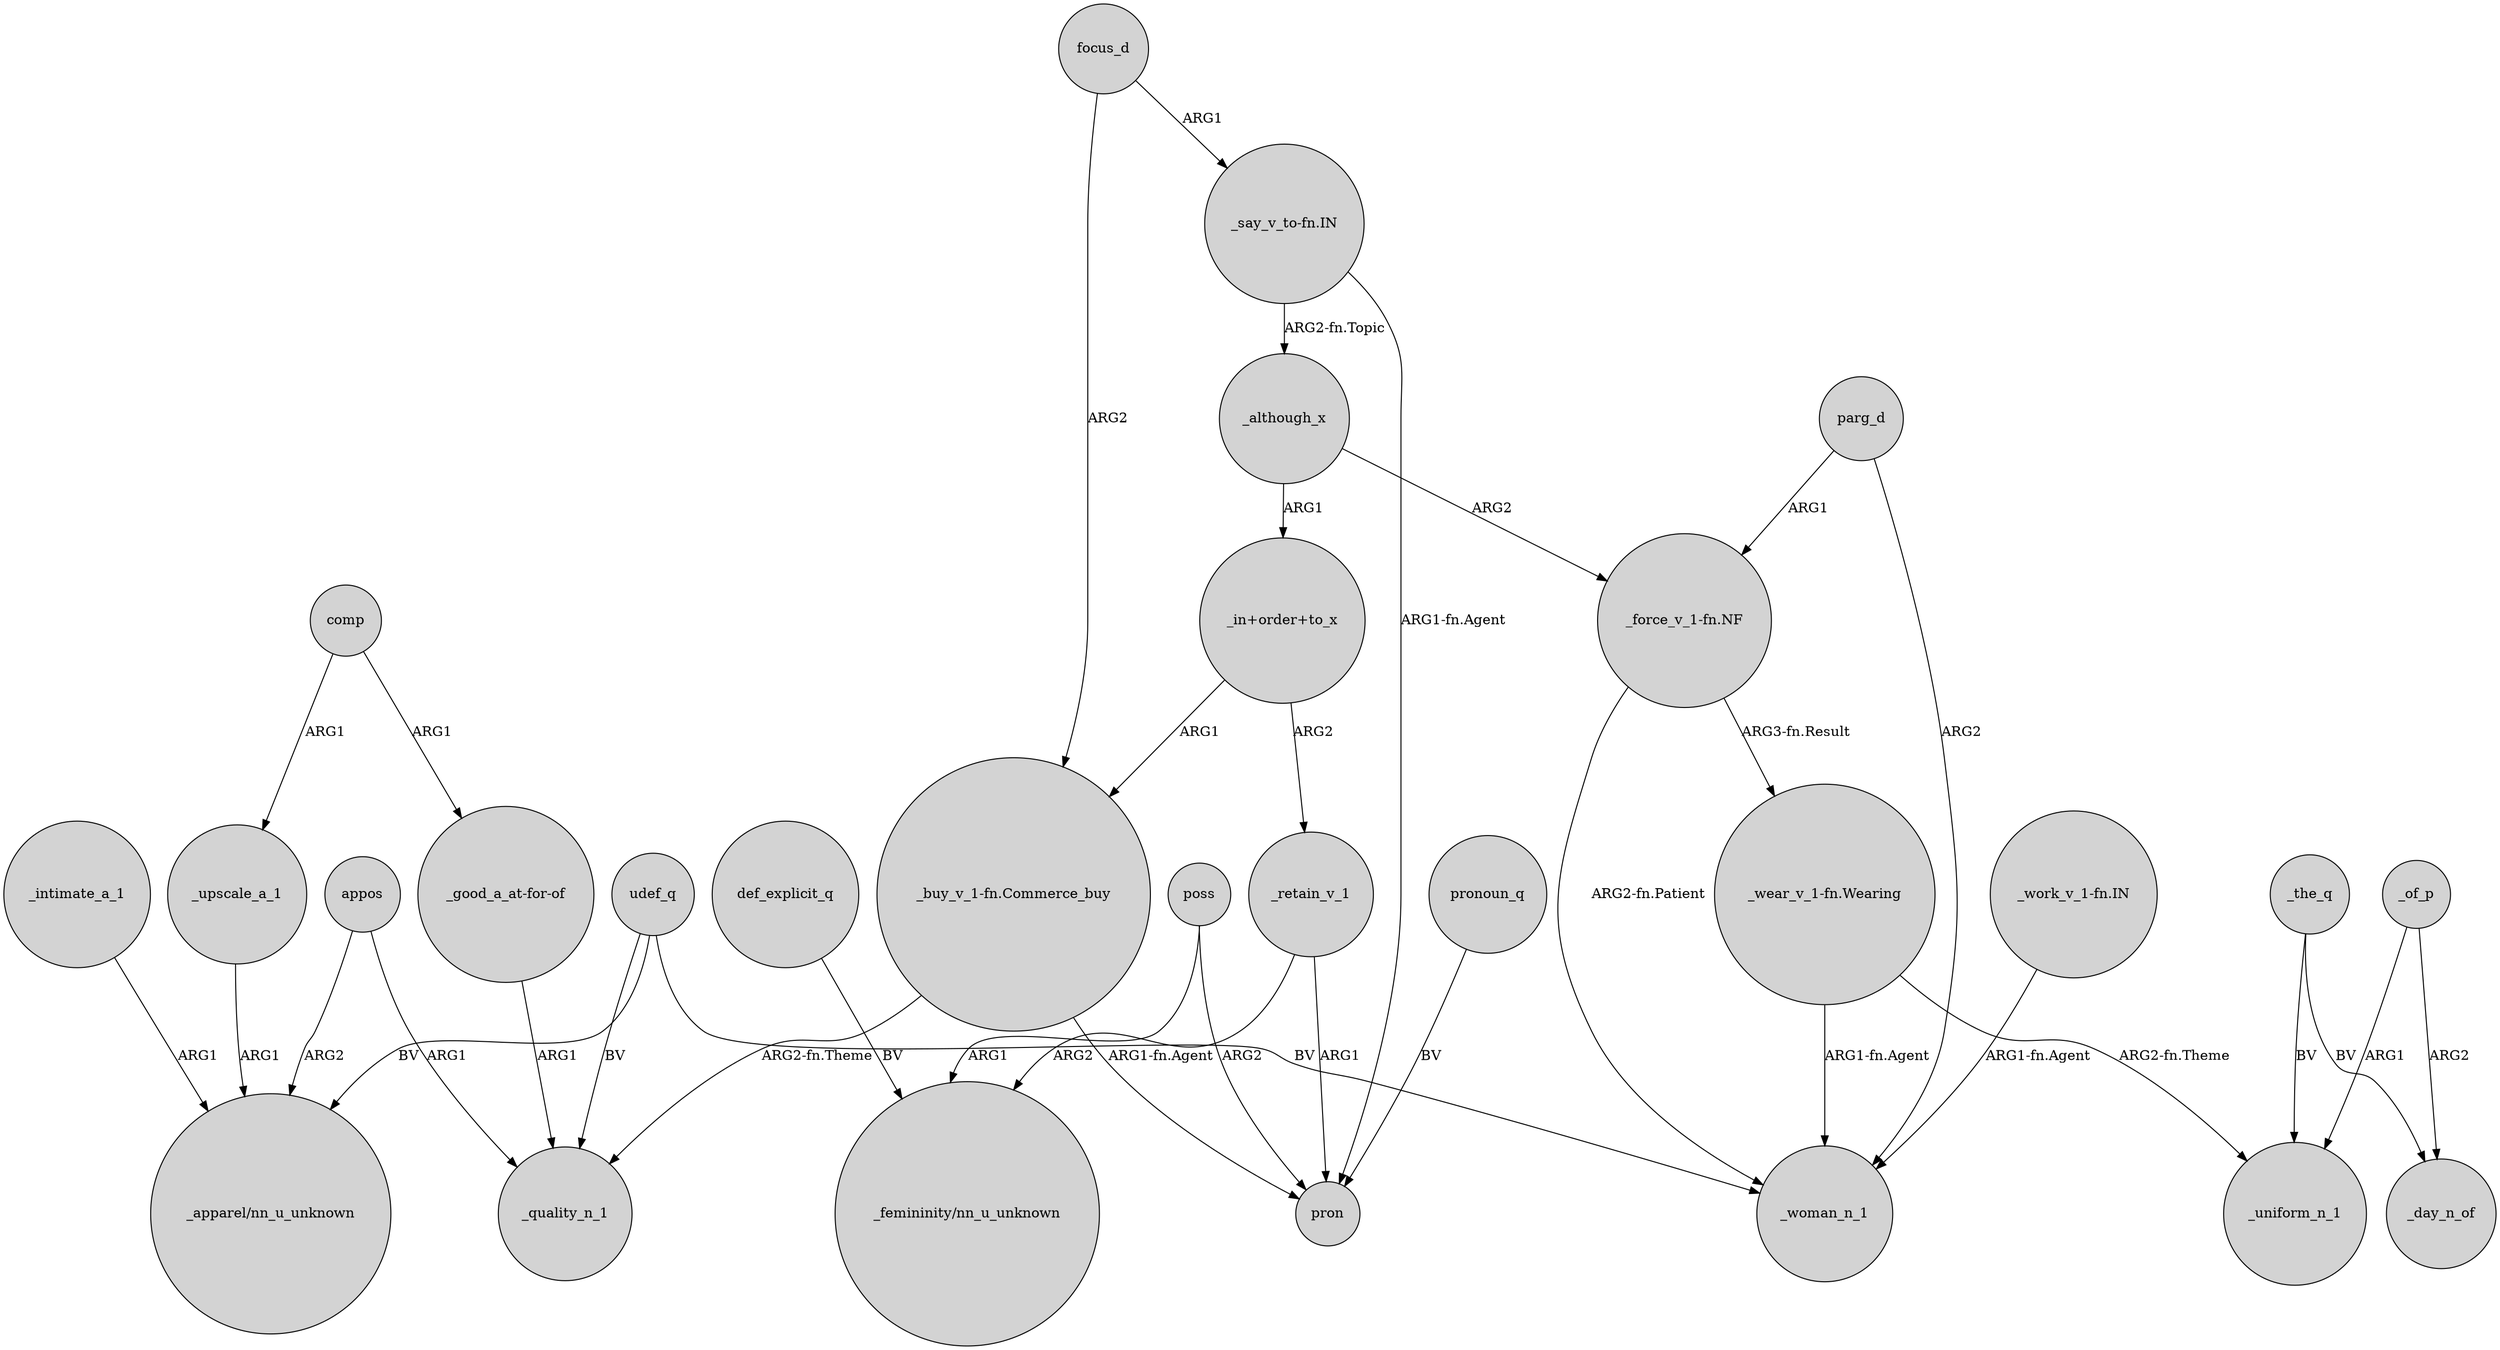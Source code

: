 digraph {
	node [shape=circle style=filled]
	udef_q -> _quality_n_1 [label=BV]
	poss -> pron [label=ARG2]
	udef_q -> _woman_n_1 [label=BV]
	comp -> _upscale_a_1 [label=ARG1]
	"_wear_v_1-fn.Wearing" -> _uniform_n_1 [label="ARG2-fn.Theme"]
	_of_p -> _uniform_n_1 [label=ARG1]
	comp -> "_good_a_at-for-of" [label=ARG1]
	"_buy_v_1-fn.Commerce_buy" -> pron [label="ARG1-fn.Agent"]
	appos -> _quality_n_1 [label=ARG1]
	_retain_v_1 -> "_femininity/nn_u_unknown" [label=ARG2]
	appos -> "_apparel/nn_u_unknown" [label=ARG2]
	parg_d -> _woman_n_1 [label=ARG2]
	udef_q -> "_apparel/nn_u_unknown" [label=BV]
	poss -> "_femininity/nn_u_unknown" [label=ARG1]
	"_say_v_to-fn.IN" -> _although_x [label="ARG2-fn.Topic"]
	"_wear_v_1-fn.Wearing" -> _woman_n_1 [label="ARG1-fn.Agent"]
	"_in+order+to_x" -> "_buy_v_1-fn.Commerce_buy" [label=ARG1]
	focus_d -> "_buy_v_1-fn.Commerce_buy" [label=ARG2]
	"_buy_v_1-fn.Commerce_buy" -> _quality_n_1 [label="ARG2-fn.Theme"]
	"_good_a_at-for-of" -> _quality_n_1 [label=ARG1]
	_intimate_a_1 -> "_apparel/nn_u_unknown" [label=ARG1]
	_upscale_a_1 -> "_apparel/nn_u_unknown" [label=ARG1]
	_the_q -> _day_n_of [label=BV]
	pronoun_q -> pron [label=BV]
	_although_x -> "_force_v_1-fn.NF" [label=ARG2]
	_the_q -> _uniform_n_1 [label=BV]
	parg_d -> "_force_v_1-fn.NF" [label=ARG1]
	"_force_v_1-fn.NF" -> "_wear_v_1-fn.Wearing" [label="ARG3-fn.Result"]
	"_say_v_to-fn.IN" -> pron [label="ARG1-fn.Agent"]
	_although_x -> "_in+order+to_x" [label=ARG1]
	"_in+order+to_x" -> _retain_v_1 [label=ARG2]
	def_explicit_q -> "_femininity/nn_u_unknown" [label=BV]
	_retain_v_1 -> pron [label=ARG1]
	"_work_v_1-fn.IN" -> _woman_n_1 [label="ARG1-fn.Agent"]
	_of_p -> _day_n_of [label=ARG2]
	"_force_v_1-fn.NF" -> _woman_n_1 [label="ARG2-fn.Patient"]
	focus_d -> "_say_v_to-fn.IN" [label=ARG1]
}
